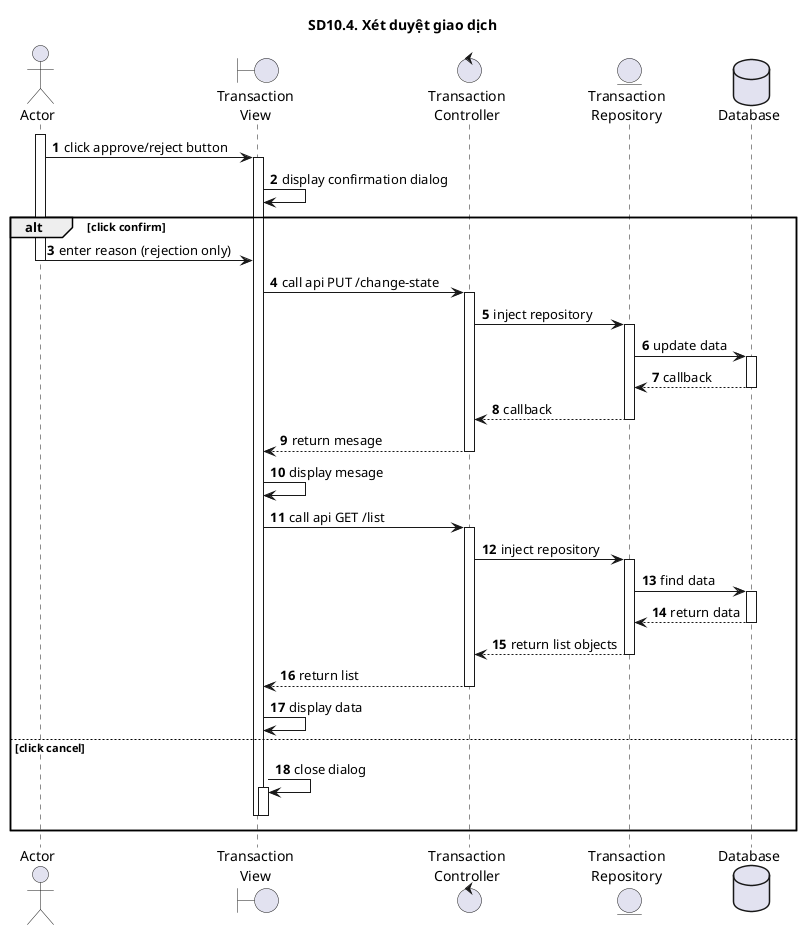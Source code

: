 @startuml SQ
autonumber
title SD10.4. Xét duyệt giao dịch
actor "Actor" as actor
boundary "Transaction\nView" as view
control "Transaction\nController" as controller
entity "Transaction\nRepository" as model
database "Database" as database
activate actor
actor -> view : click approve/reject button
activate view
view -> view: display confirmation dialog
alt click confirm
actor -> view : enter reason (rejection only)
deactivate actor
view -> controller : call api PUT /change-state
activate controller
controller -> model : inject repository
activate model
model -> database : update data
activate database
database --> model : callback
deactivate database
model --> controller : callback
deactivate model
controller --> view : return mesage
deactivate controller
view -> view: display mesage
view -> controller: call api GET /list
activate controller
controller -> model: inject repository
activate model
model -> database: find data
activate database
database --> model: return data
deactivate database
model --> controller: return list objects
deactivate model
controller --> view: return list
deactivate controller
view -> view: display data
else click cancel
view -> view: close dialog
activate view
deactivate view
deactivate view
end
@enduml